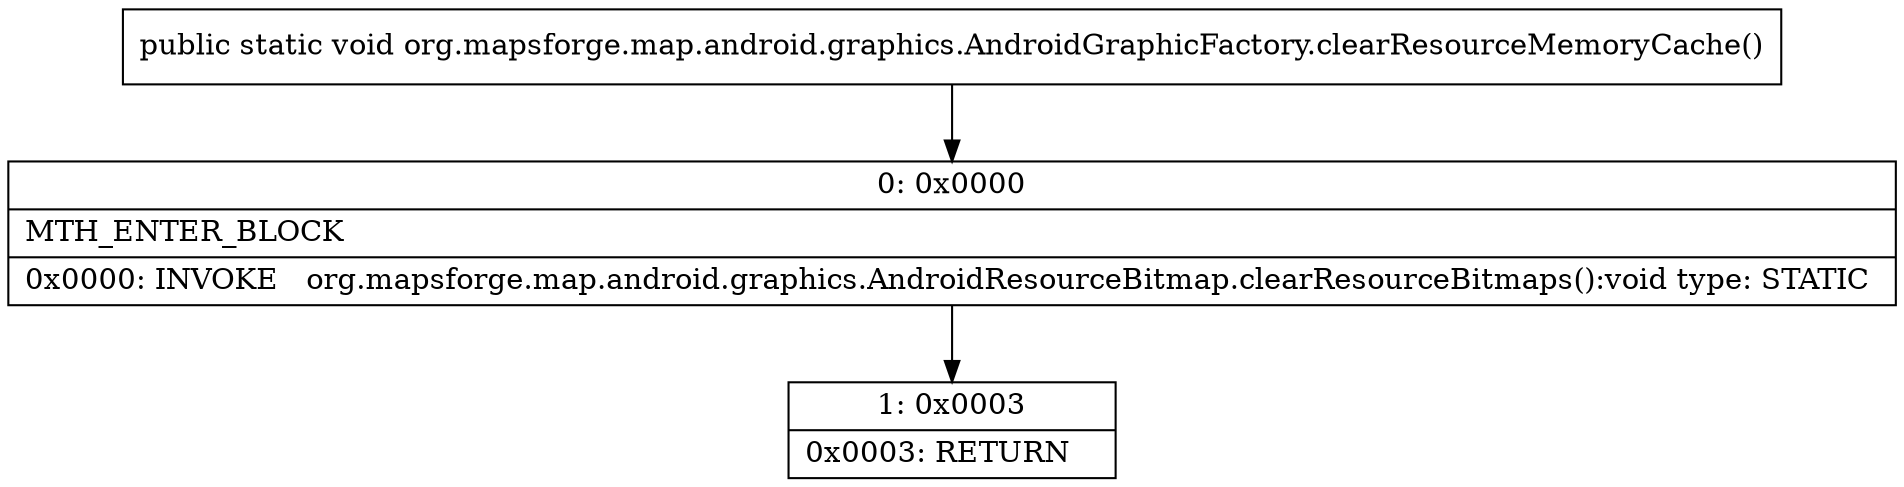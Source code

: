 digraph "CFG fororg.mapsforge.map.android.graphics.AndroidGraphicFactory.clearResourceMemoryCache()V" {
Node_0 [shape=record,label="{0\:\ 0x0000|MTH_ENTER_BLOCK\l|0x0000: INVOKE   org.mapsforge.map.android.graphics.AndroidResourceBitmap.clearResourceBitmaps():void type: STATIC \l}"];
Node_1 [shape=record,label="{1\:\ 0x0003|0x0003: RETURN   \l}"];
MethodNode[shape=record,label="{public static void org.mapsforge.map.android.graphics.AndroidGraphicFactory.clearResourceMemoryCache() }"];
MethodNode -> Node_0;
Node_0 -> Node_1;
}

